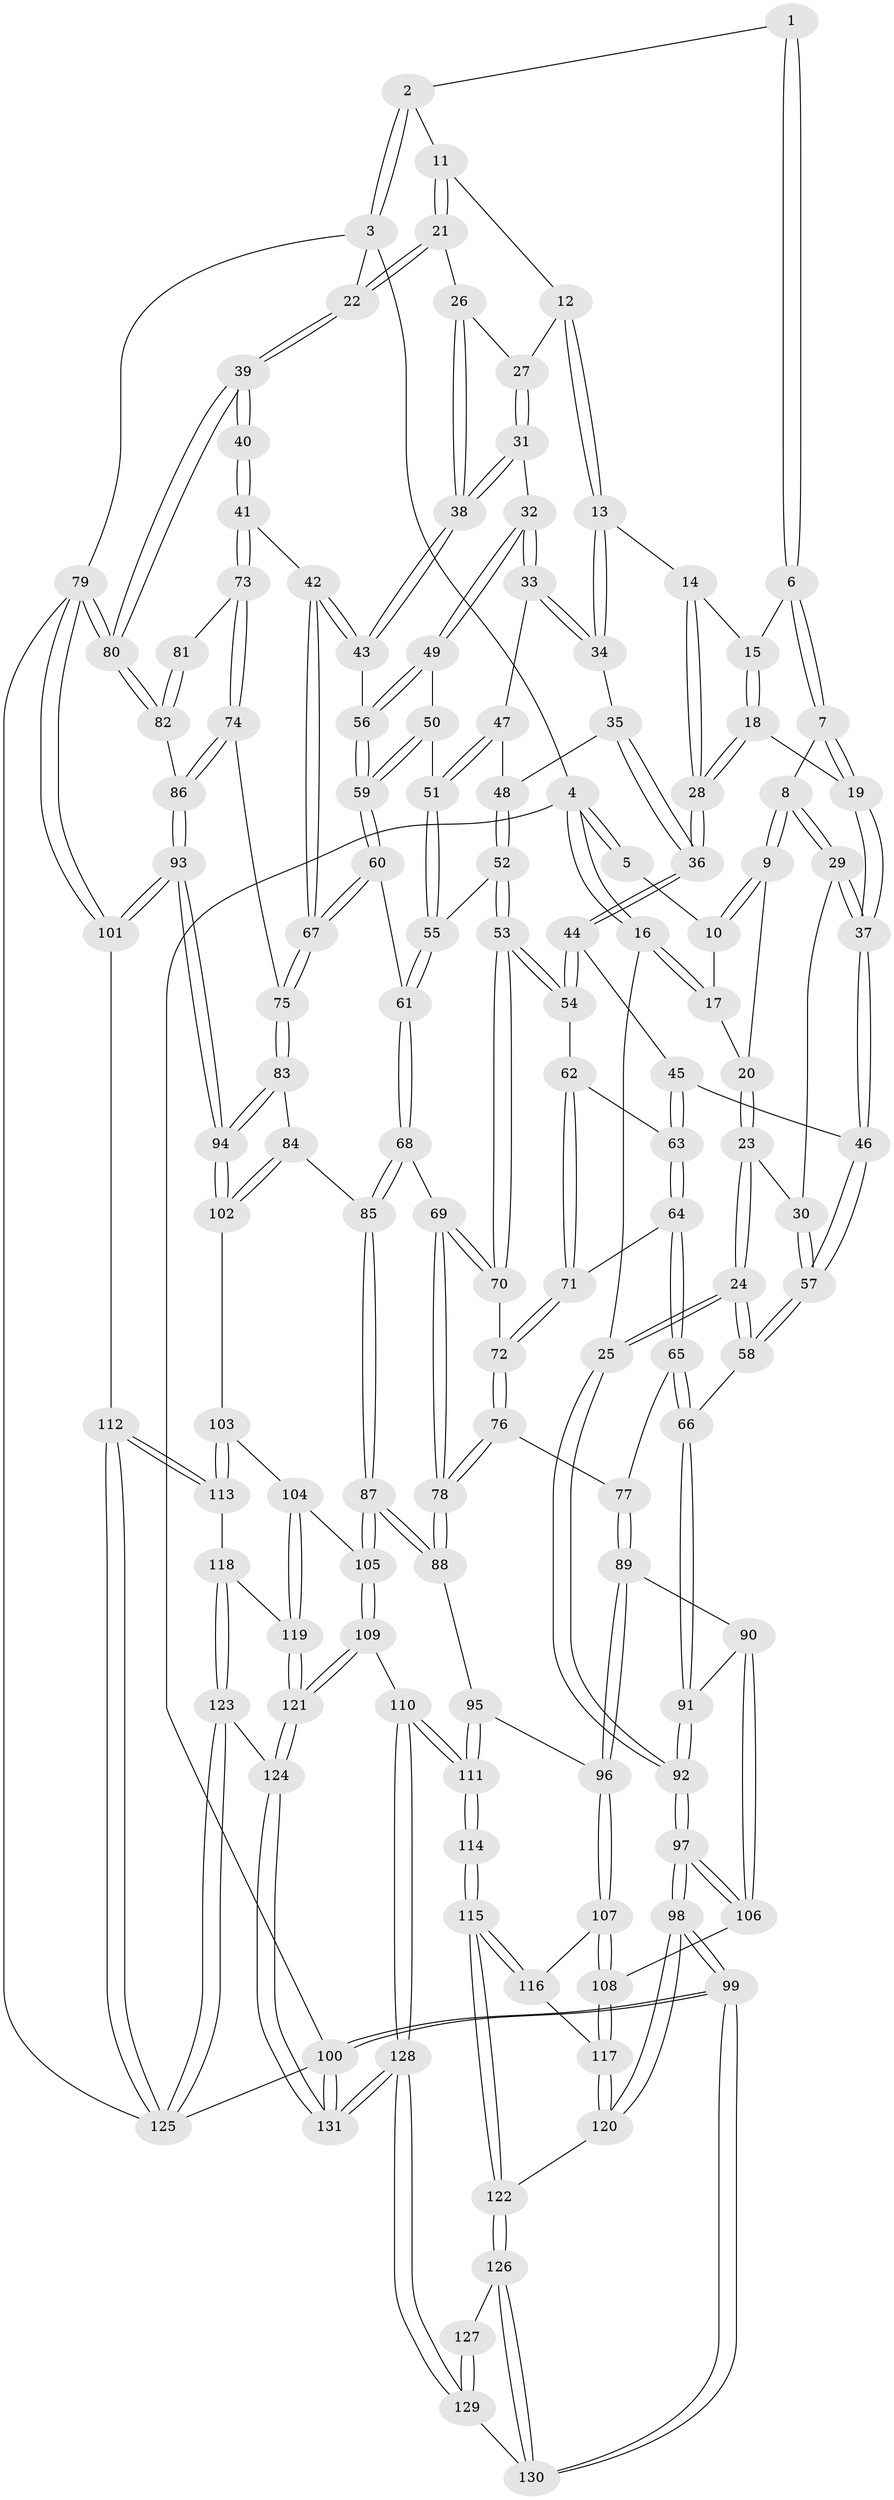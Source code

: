 // coarse degree distribution, {5: 0.3974358974358974, 4: 0.3333333333333333, 6: 0.1282051282051282, 3: 0.11538461538461539, 7: 0.02564102564102564}
// Generated by graph-tools (version 1.1) at 2025/21/03/04/25 18:21:42]
// undirected, 131 vertices, 324 edges
graph export_dot {
graph [start="1"]
  node [color=gray90,style=filled];
  1 [pos="+0.28883554348647106+0"];
  2 [pos="+0.5877356104983511+0"];
  3 [pos="+1+0"];
  4 [pos="+0+0"];
  5 [pos="+0.18513377972349593+0"];
  6 [pos="+0.2956721182111772+0"];
  7 [pos="+0.27784470553184587+0.05337002561194057"];
  8 [pos="+0.1514055497958508+0.11498262214415379"];
  9 [pos="+0.1285162825138494+0.09458390440887839"];
  10 [pos="+0.12249645146440355+0.00966748119700814"];
  11 [pos="+0.5919242282969678+0"];
  12 [pos="+0.58946327278729+0.007832853640662447"];
  13 [pos="+0.5268741914069339+0.07838449122582371"];
  14 [pos="+0.4573315474509619+0.08885911547418211"];
  15 [pos="+0.40411933015796675+0.023732678734248832"];
  16 [pos="+0+0"];
  17 [pos="+0.022743070031851113+0.05803132633546032"];
  18 [pos="+0.3589575449533437+0.1442801633674804"];
  19 [pos="+0.30592627052644056+0.10836006478292448"];
  20 [pos="+0.05650982807313523+0.09611262465590152"];
  21 [pos="+0.8383736656276984+0.0747966835984214"];
  22 [pos="+1+0"];
  23 [pos="+0.003501643349868598+0.2269294904252923"];
  24 [pos="+0+0.3062949603849217"];
  25 [pos="+0+0.31196123966148503"];
  26 [pos="+0.8097768013886999+0.11196579425887984"];
  27 [pos="+0.6422860854483831+0.08259161271783408"];
  28 [pos="+0.37304038799631756+0.15500975193250557"];
  29 [pos="+0.1502282515231113+0.2118742055890712"];
  30 [pos="+0.01939398923058654+0.2267922502890302"];
  31 [pos="+0.6620427601101311+0.20490392105406668"];
  32 [pos="+0.6473638651986096+0.2113216045844213"];
  33 [pos="+0.61912048326157+0.20675038458278872"];
  34 [pos="+0.528485582342051+0.12854617631388648"];
  35 [pos="+0.5021624986092308+0.20591925719568635"];
  36 [pos="+0.3852952018356515+0.20454472609413493"];
  37 [pos="+0.19581858933624582+0.24920399829761536"];
  38 [pos="+0.7725063801031522+0.24505096596168713"];
  39 [pos="+1+0.25966968549064706"];
  40 [pos="+1+0.27882227390906544"];
  41 [pos="+0.9002044780772004+0.3300293378772621"];
  42 [pos="+0.8791029452940907+0.3238654720808325"];
  43 [pos="+0.7757854875286129+0.2518299610332607"];
  44 [pos="+0.38028632584565897+0.22022675866099467"];
  45 [pos="+0.2225886066080652+0.2736779838846249"];
  46 [pos="+0.205147321136742+0.26809206757819865"];
  47 [pos="+0.5475762509465198+0.2246769019829679"];
  48 [pos="+0.5070619369842191+0.21301014169567628"];
  49 [pos="+0.6006758624910765+0.2977897524229452"];
  50 [pos="+0.5884083828787618+0.3078737704887309"];
  51 [pos="+0.5759651481461223+0.30964692343743283"];
  52 [pos="+0.4944007133809696+0.33595607100843"];
  53 [pos="+0.43188416415411+0.3641590846794971"];
  54 [pos="+0.41341650185677636+0.35130026923913493"];
  55 [pos="+0.5232467233008654+0.33674090349935626"];
  56 [pos="+0.7061546649089746+0.32765333260968205"];
  57 [pos="+0.14921115878163752+0.36467706868468824"];
  58 [pos="+0.13846328510173253+0.3901867350714587"];
  59 [pos="+0.6667154427037029+0.41585028779803274"];
  60 [pos="+0.6647696442433519+0.44432214602799064"];
  61 [pos="+0.6159891961621268+0.4546270971081717"];
  62 [pos="+0.379790882464302+0.3557011956726384"];
  63 [pos="+0.2660000711801388+0.31911749197511335"];
  64 [pos="+0.2644376655569057+0.440090660509397"];
  65 [pos="+0.1778150641135917+0.4635020040416215"];
  66 [pos="+0.1628992089625016+0.46327494051348533"];
  67 [pos="+0.7049491971872082+0.4720344591446782"];
  68 [pos="+0.5754345425002815+0.48366445384718565"];
  69 [pos="+0.44393962068663867+0.4362979547740907"];
  70 [pos="+0.43661563047230567+0.407250579460847"];
  71 [pos="+0.27053649513560324+0.4411033430708055"];
  72 [pos="+0.2988710254927221+0.46568392441945966"];
  73 [pos="+0.8744577448161412+0.4806326242673261"];
  74 [pos="+0.8586954919614666+0.5076771834298507"];
  75 [pos="+0.7088798812861867+0.4790390223600176"];
  76 [pos="+0.35136631929863+0.542859519050279"];
  77 [pos="+0.25942318692806077+0.5397029009304887"];
  78 [pos="+0.39239183793209526+0.5729625448815855"];
  79 [pos="+1+0.7778532904703602"];
  80 [pos="+1+0.613650389719701"];
  81 [pos="+0.9506456107673168+0.4990566554822864"];
  82 [pos="+0.9782435611122556+0.5324577903928215"];
  83 [pos="+0.7087190904542336+0.5320586351735285"];
  84 [pos="+0.6333337747183969+0.6065572950604894"];
  85 [pos="+0.564390320714892+0.5310851185014177"];
  86 [pos="+0.8673711980093112+0.570060015388373"];
  87 [pos="+0.4387658617736427+0.6391331923070445"];
  88 [pos="+0.4049246899174261+0.6253503591636667"];
  89 [pos="+0.22586130040669028+0.6329268207586543"];
  90 [pos="+0.2011499796704081+0.621480926656486"];
  91 [pos="+0.1394220232439706+0.49895681612260145"];
  92 [pos="+0+0.6644466047493385"];
  93 [pos="+0.8527746038377825+0.6989686899014762"];
  94 [pos="+0.8123212477155933+0.677600023549474"];
  95 [pos="+0.3535365401680314+0.6567272708986452"];
  96 [pos="+0.27627645196477424+0.6748995599634453"];
  97 [pos="+0+0.6812852153675584"];
  98 [pos="+0+0.9328199084255643"];
  99 [pos="+0+1"];
  100 [pos="+0+1"];
  101 [pos="+0.8988490997798461+0.7714426810348528"];
  102 [pos="+0.6277544483785488+0.6667223371776033"];
  103 [pos="+0.6066522480104115+0.6852456814363214"];
  104 [pos="+0.540062174167852+0.7154936415317684"];
  105 [pos="+0.5099764066417263+0.7124210644073671"];
  106 [pos="+0.03711989270096738+0.7052481817285361"];
  107 [pos="+0.2631109463489904+0.6980767375120518"];
  108 [pos="+0.109471255838772+0.739067553292769"];
  109 [pos="+0.4394600956403111+0.8768097536403027"];
  110 [pos="+0.3808068770172794+0.8708022417379149"];
  111 [pos="+0.3584729634629921+0.8521794304591317"];
  112 [pos="+0.8688170712105542+0.8021658625629922"];
  113 [pos="+0.7247566009018994+0.8084066622157615"];
  114 [pos="+0.30489385540680963+0.8381802713069"];
  115 [pos="+0.2664895971604195+0.7989339109688851"];
  116 [pos="+0.25534648586096453+0.7480868726851148"];
  117 [pos="+0.1560892892557617+0.7940295924428012"];
  118 [pos="+0.6530854522971067+0.8359021481376147"];
  119 [pos="+0.6074078158714152+0.8163612137004401"];
  120 [pos="+0.16728429723986035+0.8457751655026122"];
  121 [pos="+0.4990882282148312+0.9536500630992786"];
  122 [pos="+0.17435560993645022+0.852370373171806"];
  123 [pos="+0.6194715466189533+1"];
  124 [pos="+0.5865183700471392+1"];
  125 [pos="+0.7123997772101758+1"];
  126 [pos="+0.18663390341771513+0.8890497069164819"];
  127 [pos="+0.300658379845254+0.8419441418510695"];
  128 [pos="+0.266439541047948+1"];
  129 [pos="+0.22662345575937928+0.9521983431322925"];
  130 [pos="+0.1889390204343937+0.9169441470778164"];
  131 [pos="+0.2757951848053264+1"];
  1 -- 2;
  1 -- 6;
  1 -- 6;
  2 -- 3;
  2 -- 3;
  2 -- 11;
  3 -- 4;
  3 -- 22;
  3 -- 79;
  4 -- 5;
  4 -- 5;
  4 -- 16;
  4 -- 16;
  4 -- 100;
  5 -- 10;
  6 -- 7;
  6 -- 7;
  6 -- 15;
  7 -- 8;
  7 -- 19;
  7 -- 19;
  8 -- 9;
  8 -- 9;
  8 -- 29;
  8 -- 29;
  9 -- 10;
  9 -- 10;
  9 -- 20;
  10 -- 17;
  11 -- 12;
  11 -- 21;
  11 -- 21;
  12 -- 13;
  12 -- 13;
  12 -- 27;
  13 -- 14;
  13 -- 34;
  13 -- 34;
  14 -- 15;
  14 -- 28;
  14 -- 28;
  15 -- 18;
  15 -- 18;
  16 -- 17;
  16 -- 17;
  16 -- 25;
  17 -- 20;
  18 -- 19;
  18 -- 28;
  18 -- 28;
  19 -- 37;
  19 -- 37;
  20 -- 23;
  20 -- 23;
  21 -- 22;
  21 -- 22;
  21 -- 26;
  22 -- 39;
  22 -- 39;
  23 -- 24;
  23 -- 24;
  23 -- 30;
  24 -- 25;
  24 -- 25;
  24 -- 58;
  24 -- 58;
  25 -- 92;
  25 -- 92;
  26 -- 27;
  26 -- 38;
  26 -- 38;
  27 -- 31;
  27 -- 31;
  28 -- 36;
  28 -- 36;
  29 -- 30;
  29 -- 37;
  29 -- 37;
  30 -- 57;
  30 -- 57;
  31 -- 32;
  31 -- 38;
  31 -- 38;
  32 -- 33;
  32 -- 33;
  32 -- 49;
  32 -- 49;
  33 -- 34;
  33 -- 34;
  33 -- 47;
  34 -- 35;
  35 -- 36;
  35 -- 36;
  35 -- 48;
  36 -- 44;
  36 -- 44;
  37 -- 46;
  37 -- 46;
  38 -- 43;
  38 -- 43;
  39 -- 40;
  39 -- 40;
  39 -- 80;
  39 -- 80;
  40 -- 41;
  40 -- 41;
  41 -- 42;
  41 -- 73;
  41 -- 73;
  42 -- 43;
  42 -- 43;
  42 -- 67;
  42 -- 67;
  43 -- 56;
  44 -- 45;
  44 -- 54;
  44 -- 54;
  45 -- 46;
  45 -- 63;
  45 -- 63;
  46 -- 57;
  46 -- 57;
  47 -- 48;
  47 -- 51;
  47 -- 51;
  48 -- 52;
  48 -- 52;
  49 -- 50;
  49 -- 56;
  49 -- 56;
  50 -- 51;
  50 -- 59;
  50 -- 59;
  51 -- 55;
  51 -- 55;
  52 -- 53;
  52 -- 53;
  52 -- 55;
  53 -- 54;
  53 -- 54;
  53 -- 70;
  53 -- 70;
  54 -- 62;
  55 -- 61;
  55 -- 61;
  56 -- 59;
  56 -- 59;
  57 -- 58;
  57 -- 58;
  58 -- 66;
  59 -- 60;
  59 -- 60;
  60 -- 61;
  60 -- 67;
  60 -- 67;
  61 -- 68;
  61 -- 68;
  62 -- 63;
  62 -- 71;
  62 -- 71;
  63 -- 64;
  63 -- 64;
  64 -- 65;
  64 -- 65;
  64 -- 71;
  65 -- 66;
  65 -- 66;
  65 -- 77;
  66 -- 91;
  66 -- 91;
  67 -- 75;
  67 -- 75;
  68 -- 69;
  68 -- 85;
  68 -- 85;
  69 -- 70;
  69 -- 70;
  69 -- 78;
  69 -- 78;
  70 -- 72;
  71 -- 72;
  71 -- 72;
  72 -- 76;
  72 -- 76;
  73 -- 74;
  73 -- 74;
  73 -- 81;
  74 -- 75;
  74 -- 86;
  74 -- 86;
  75 -- 83;
  75 -- 83;
  76 -- 77;
  76 -- 78;
  76 -- 78;
  77 -- 89;
  77 -- 89;
  78 -- 88;
  78 -- 88;
  79 -- 80;
  79 -- 80;
  79 -- 101;
  79 -- 101;
  79 -- 125;
  80 -- 82;
  80 -- 82;
  81 -- 82;
  81 -- 82;
  82 -- 86;
  83 -- 84;
  83 -- 94;
  83 -- 94;
  84 -- 85;
  84 -- 102;
  84 -- 102;
  85 -- 87;
  85 -- 87;
  86 -- 93;
  86 -- 93;
  87 -- 88;
  87 -- 88;
  87 -- 105;
  87 -- 105;
  88 -- 95;
  89 -- 90;
  89 -- 96;
  89 -- 96;
  90 -- 91;
  90 -- 106;
  90 -- 106;
  91 -- 92;
  91 -- 92;
  92 -- 97;
  92 -- 97;
  93 -- 94;
  93 -- 94;
  93 -- 101;
  93 -- 101;
  94 -- 102;
  94 -- 102;
  95 -- 96;
  95 -- 111;
  95 -- 111;
  96 -- 107;
  96 -- 107;
  97 -- 98;
  97 -- 98;
  97 -- 106;
  97 -- 106;
  98 -- 99;
  98 -- 99;
  98 -- 120;
  98 -- 120;
  99 -- 100;
  99 -- 100;
  99 -- 130;
  99 -- 130;
  100 -- 131;
  100 -- 131;
  100 -- 125;
  101 -- 112;
  102 -- 103;
  103 -- 104;
  103 -- 113;
  103 -- 113;
  104 -- 105;
  104 -- 119;
  104 -- 119;
  105 -- 109;
  105 -- 109;
  106 -- 108;
  107 -- 108;
  107 -- 108;
  107 -- 116;
  108 -- 117;
  108 -- 117;
  109 -- 110;
  109 -- 121;
  109 -- 121;
  110 -- 111;
  110 -- 111;
  110 -- 128;
  110 -- 128;
  111 -- 114;
  111 -- 114;
  112 -- 113;
  112 -- 113;
  112 -- 125;
  112 -- 125;
  113 -- 118;
  114 -- 115;
  114 -- 115;
  115 -- 116;
  115 -- 116;
  115 -- 122;
  115 -- 122;
  116 -- 117;
  117 -- 120;
  117 -- 120;
  118 -- 119;
  118 -- 123;
  118 -- 123;
  119 -- 121;
  119 -- 121;
  120 -- 122;
  121 -- 124;
  121 -- 124;
  122 -- 126;
  122 -- 126;
  123 -- 124;
  123 -- 125;
  123 -- 125;
  124 -- 131;
  124 -- 131;
  126 -- 127;
  126 -- 130;
  126 -- 130;
  127 -- 129;
  127 -- 129;
  128 -- 129;
  128 -- 129;
  128 -- 131;
  128 -- 131;
  129 -- 130;
}
